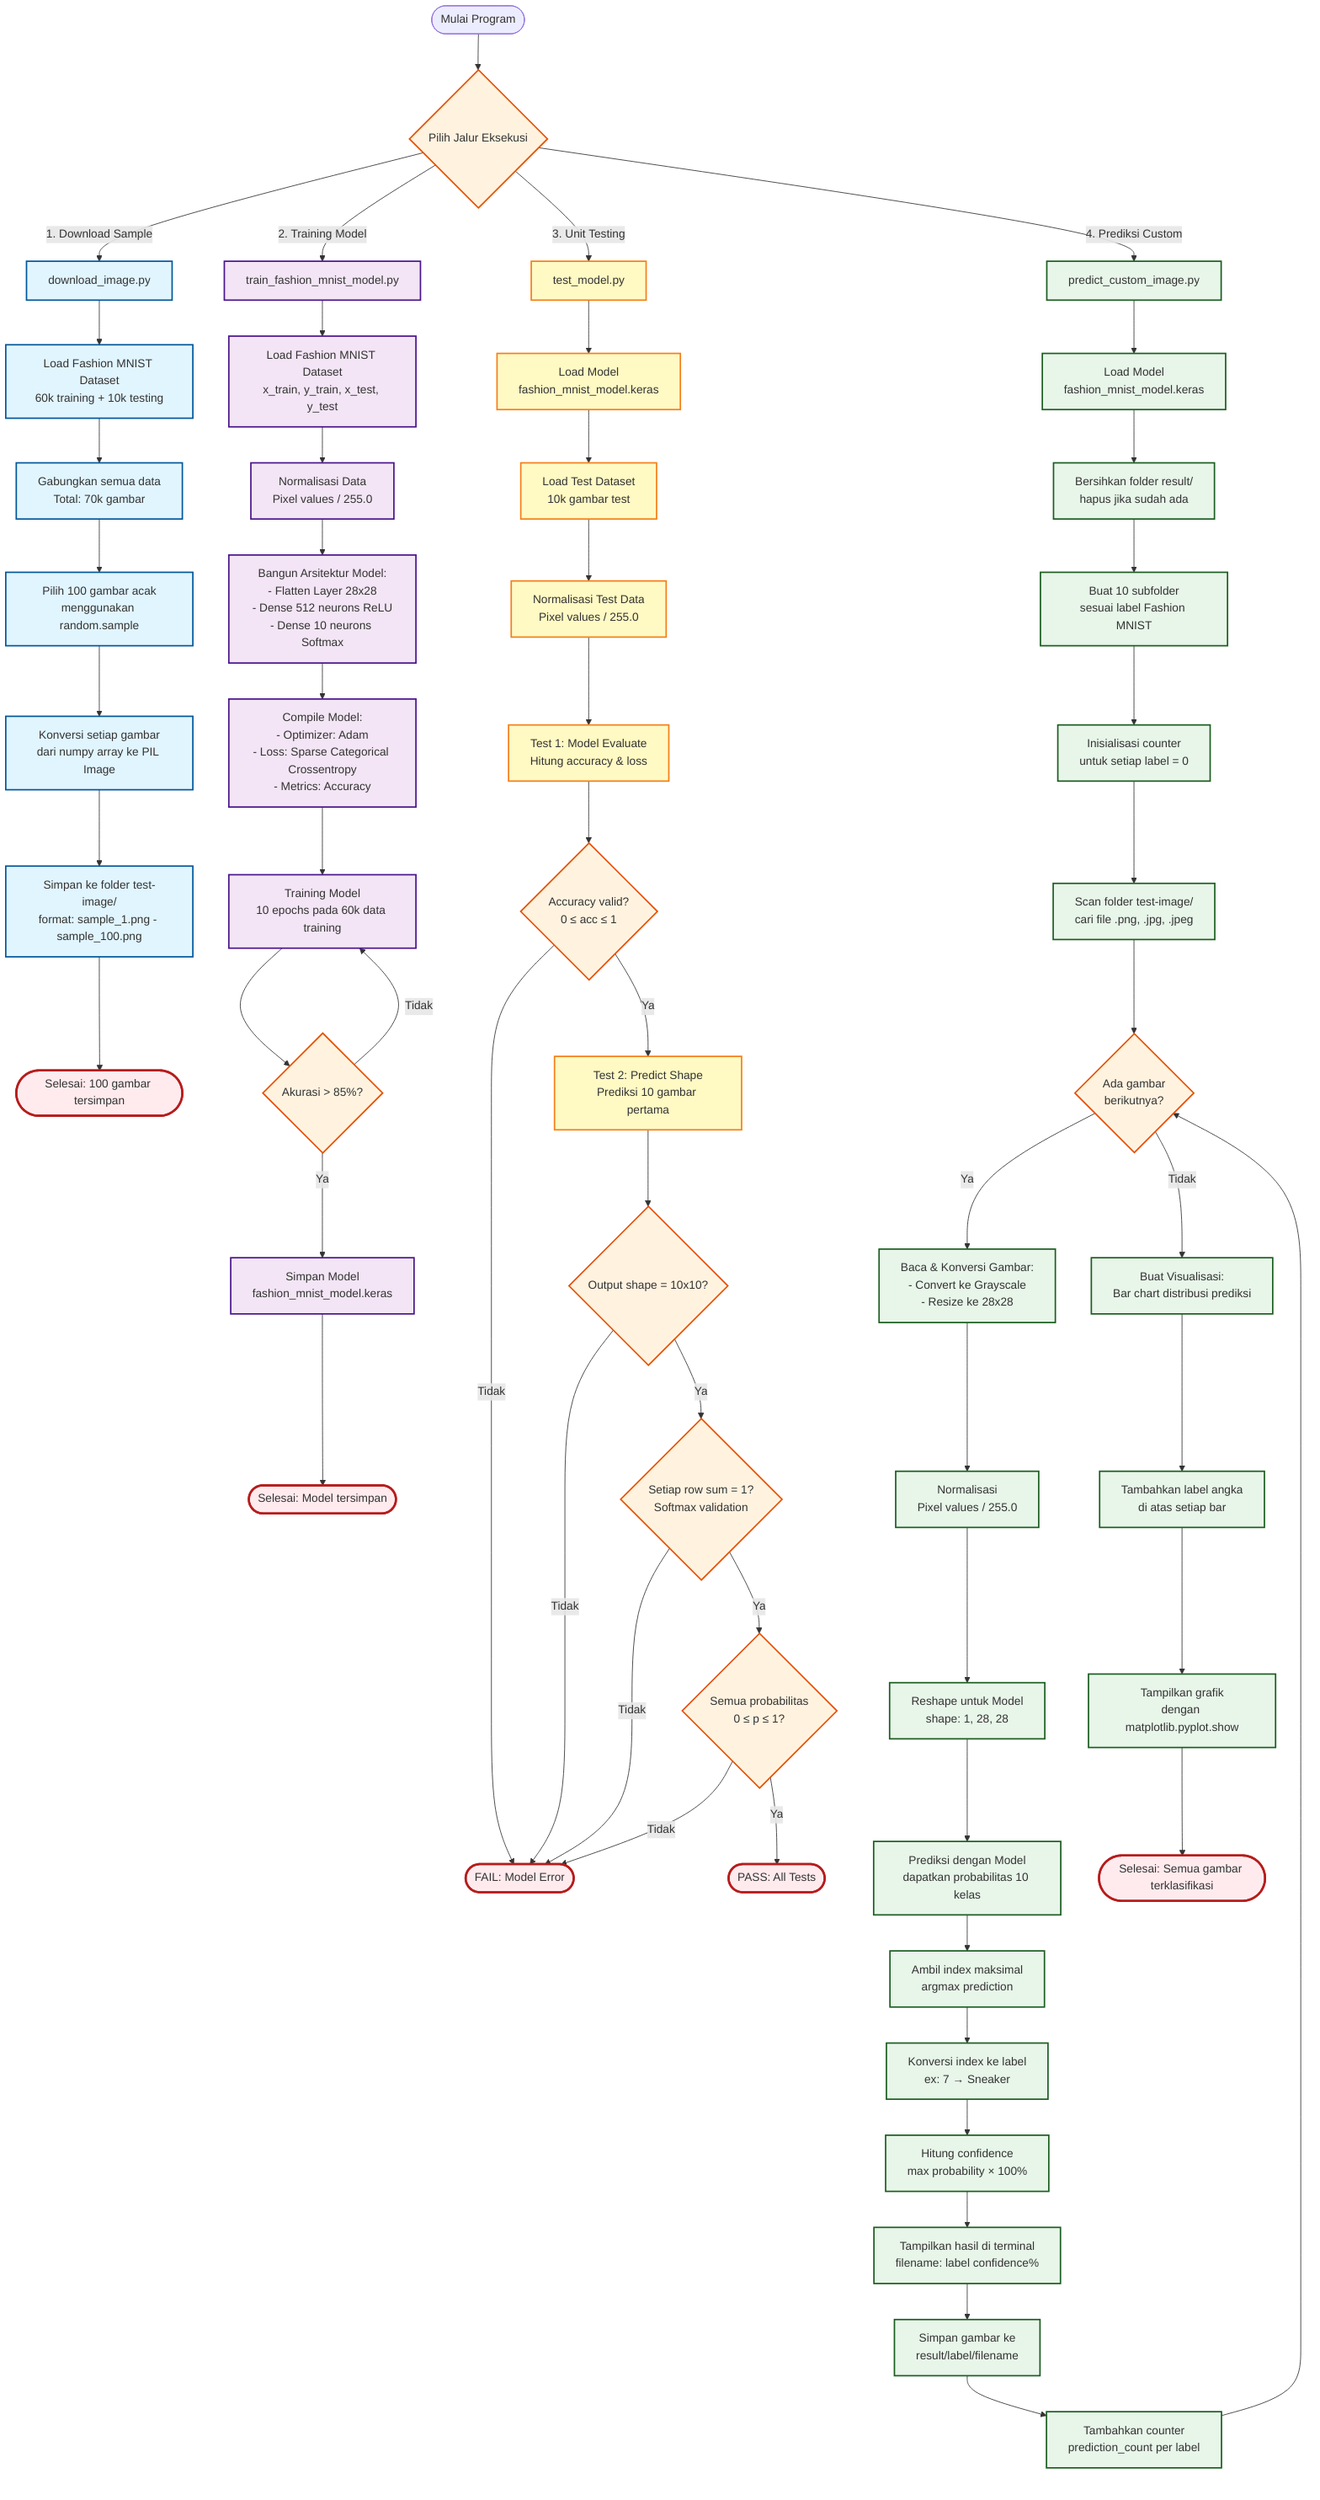 graph TD
    Start([Mulai Program]) --> Choice{Pilih Jalur Eksekusi}
    
    %% Jalur 1: Download Sample Images
    Choice -->|1. Download Sample| DL1[download_image.py]
    DL1 --> DL2[Load Fashion MNIST Dataset<br/>60k training + 10k testing]
    DL2 --> DL3[Gabungkan semua data<br/>Total: 70k gambar]
    DL3 --> DL4[Pilih 100 gambar acak<br/>menggunakan random.sample]
    DL4 --> DL5[Konversi setiap gambar<br/>dari numpy array ke PIL Image]
    DL5 --> DL6[Simpan ke folder test-image/<br/>format: sample_1.png - sample_100.png]
    DL6 --> EndDL([Selesai: 100 gambar tersimpan])
    
    %% Jalur 2: Training Model
    Choice -->|2. Training Model| TR1[train_fashion_mnist_model.py]
    TR1 --> TR2[Load Fashion MNIST Dataset<br/>x_train, y_train, x_test, y_test]
    TR2 --> TR3[Normalisasi Data<br/>Pixel values / 255.0]
    TR3 --> TR4[Bangun Arsitektur Model:<br/>- Flatten Layer 28x28<br/>- Dense 512 neurons ReLU<br/>- Dense 10 neurons Softmax]
    TR4 --> TR5[Compile Model:<br/>- Optimizer: Adam<br/>- Loss: Sparse Categorical Crossentropy<br/>- Metrics: Accuracy]
    TR5 --> TR6[Training Model<br/>10 epochs pada 60k data training]
    TR6 --> TR7{Akurasi > 85%?}
    TR7 -->|Ya| TR8[Simpan Model<br/>fashion_mnist_model.keras]
    TR7 -->|Tidak| TR6
    TR8 --> EndTR([Selesai: Model tersimpan])
    
    %% Jalur 3: Unit Testing
    Choice -->|3. Unit Testing| TS1[test_model.py]
    TS1 --> TS2[Load Model<br/>fashion_mnist_model.keras]
    TS2 --> TS3[Load Test Dataset<br/>10k gambar test]
    TS3 --> TS4[Normalisasi Test Data<br/>Pixel values / 255.0]
    TS4 --> TS5[Test 1: Model Evaluate<br/>Hitung accuracy & loss]
    TS5 --> TS6{Accuracy valid?<br/>0 ≤ acc ≤ 1}
    TS6 -->|Ya| TS7[Test 2: Predict Shape<br/>Prediksi 10 gambar pertama]
    TS6 -->|Tidak| TestFail([FAIL: Model Error])
    TS7 --> TS8{Output shape = 10x10?}
    TS8 -->|Ya| TS9{Setiap row sum = 1?<br/>Softmax validation}
    TS8 -->|Tidak| TestFail
    TS9 -->|Ya| TS10{Semua probabilitas<br/>0 ≤ p ≤ 1?}
    TS9 -->|Tidak| TestFail
    TS10 -->|Ya| TestPass([PASS: All Tests])
    TS10 -->|Tidak| TestFail
    
    %% Jalur 4: Prediksi Custom
    Choice -->|4. Prediksi Custom| PR1[predict_custom_image.py]
    PR1 --> PR2[Load Model<br/>fashion_mnist_model.keras]
    PR2 --> PR3[Bersihkan folder result/<br/>hapus jika sudah ada]
    PR3 --> PR4[Buat 10 subfolder<br/>sesuai label Fashion MNIST]
    PR4 --> PR5[Inisialisasi counter<br/>untuk setiap label = 0]
    PR5 --> PR6[Scan folder test-image/<br/>cari file .png, .jpg, .jpeg]
    PR6 --> PR7{Ada gambar<br/>berikutnya?}
    
    PR7 -->|Ya| PR8[Baca & Konversi Gambar:<br/>- Convert ke Grayscale<br/>- Resize ke 28x28]
    PR8 --> PR9[Normalisasi<br/>Pixel values / 255.0]
    PR9 --> PR10[Reshape untuk Model<br/>shape: 1, 28, 28]
    PR10 --> PR11[Prediksi dengan Model<br/>dapatkan probabilitas 10 kelas]
    PR11 --> PR12[Ambil index maksimal<br/>argmax prediction]
    PR12 --> PR13[Konversi index ke label<br/>ex: 7 → Sneaker]
    PR13 --> PR14[Hitung confidence<br/>max probability × 100%]
    PR14 --> PR15[Tampilkan hasil di terminal<br/>filename: label confidence%]
    PR15 --> PR16[Simpan gambar ke<br/>result/label/filename]
    PR16 --> PR17[Tambahkan counter<br/>prediction_count per label]
    PR17 --> PR7
    
    PR7 -->|Tidak| PR18[Buat Visualisasi:<br/>Bar chart distribusi prediksi]
    PR18 --> PR19[Tambahkan label angka<br/>di atas setiap bar]
    PR19 --> PR20[Tampilkan grafik<br/>dengan matplotlib.pyplot.show]
    PR20 --> EndPR([Selesai: Semua gambar terklasifikasi])
    
    %% Styling
    classDef downloadClass fill:#e1f5ff,stroke:#01579b,stroke-width:2px
    classDef trainClass fill:#f3e5f5,stroke:#4a148c,stroke-width:2px
    classDef testClass fill:#fff9c4,stroke:#f57f17,stroke-width:2px
    classDef predictClass fill:#e8f5e9,stroke:#1b5e20,stroke-width:2px
    classDef endClass fill:#ffebee,stroke:#b71c1c,stroke-width:3px
    classDef decisionClass fill:#fff3e0,stroke:#e65100,stroke-width:2px
    
    class DL1,DL2,DL3,DL4,DL5,DL6 downloadClass
    class TR1,TR2,TR3,TR4,TR5,TR6,TR7,TR8 trainClass
    class TS1,TS2,TS3,TS4,TS5,TS6,TS7,TS8,TS9,TS10 testClass
    class PR1,PR2,PR3,PR4,PR5,PR6,PR7,PR8,PR9,PR10,PR11,PR12,PR13,PR14,PR15,PR16,PR17,PR18,PR19,PR20 predictClass
    class EndDL,EndTR,TestPass,TestFail,EndPR endClass
    class Choice,TR7,TS6,TS8,TS9,TS10,PR7 decisionClass